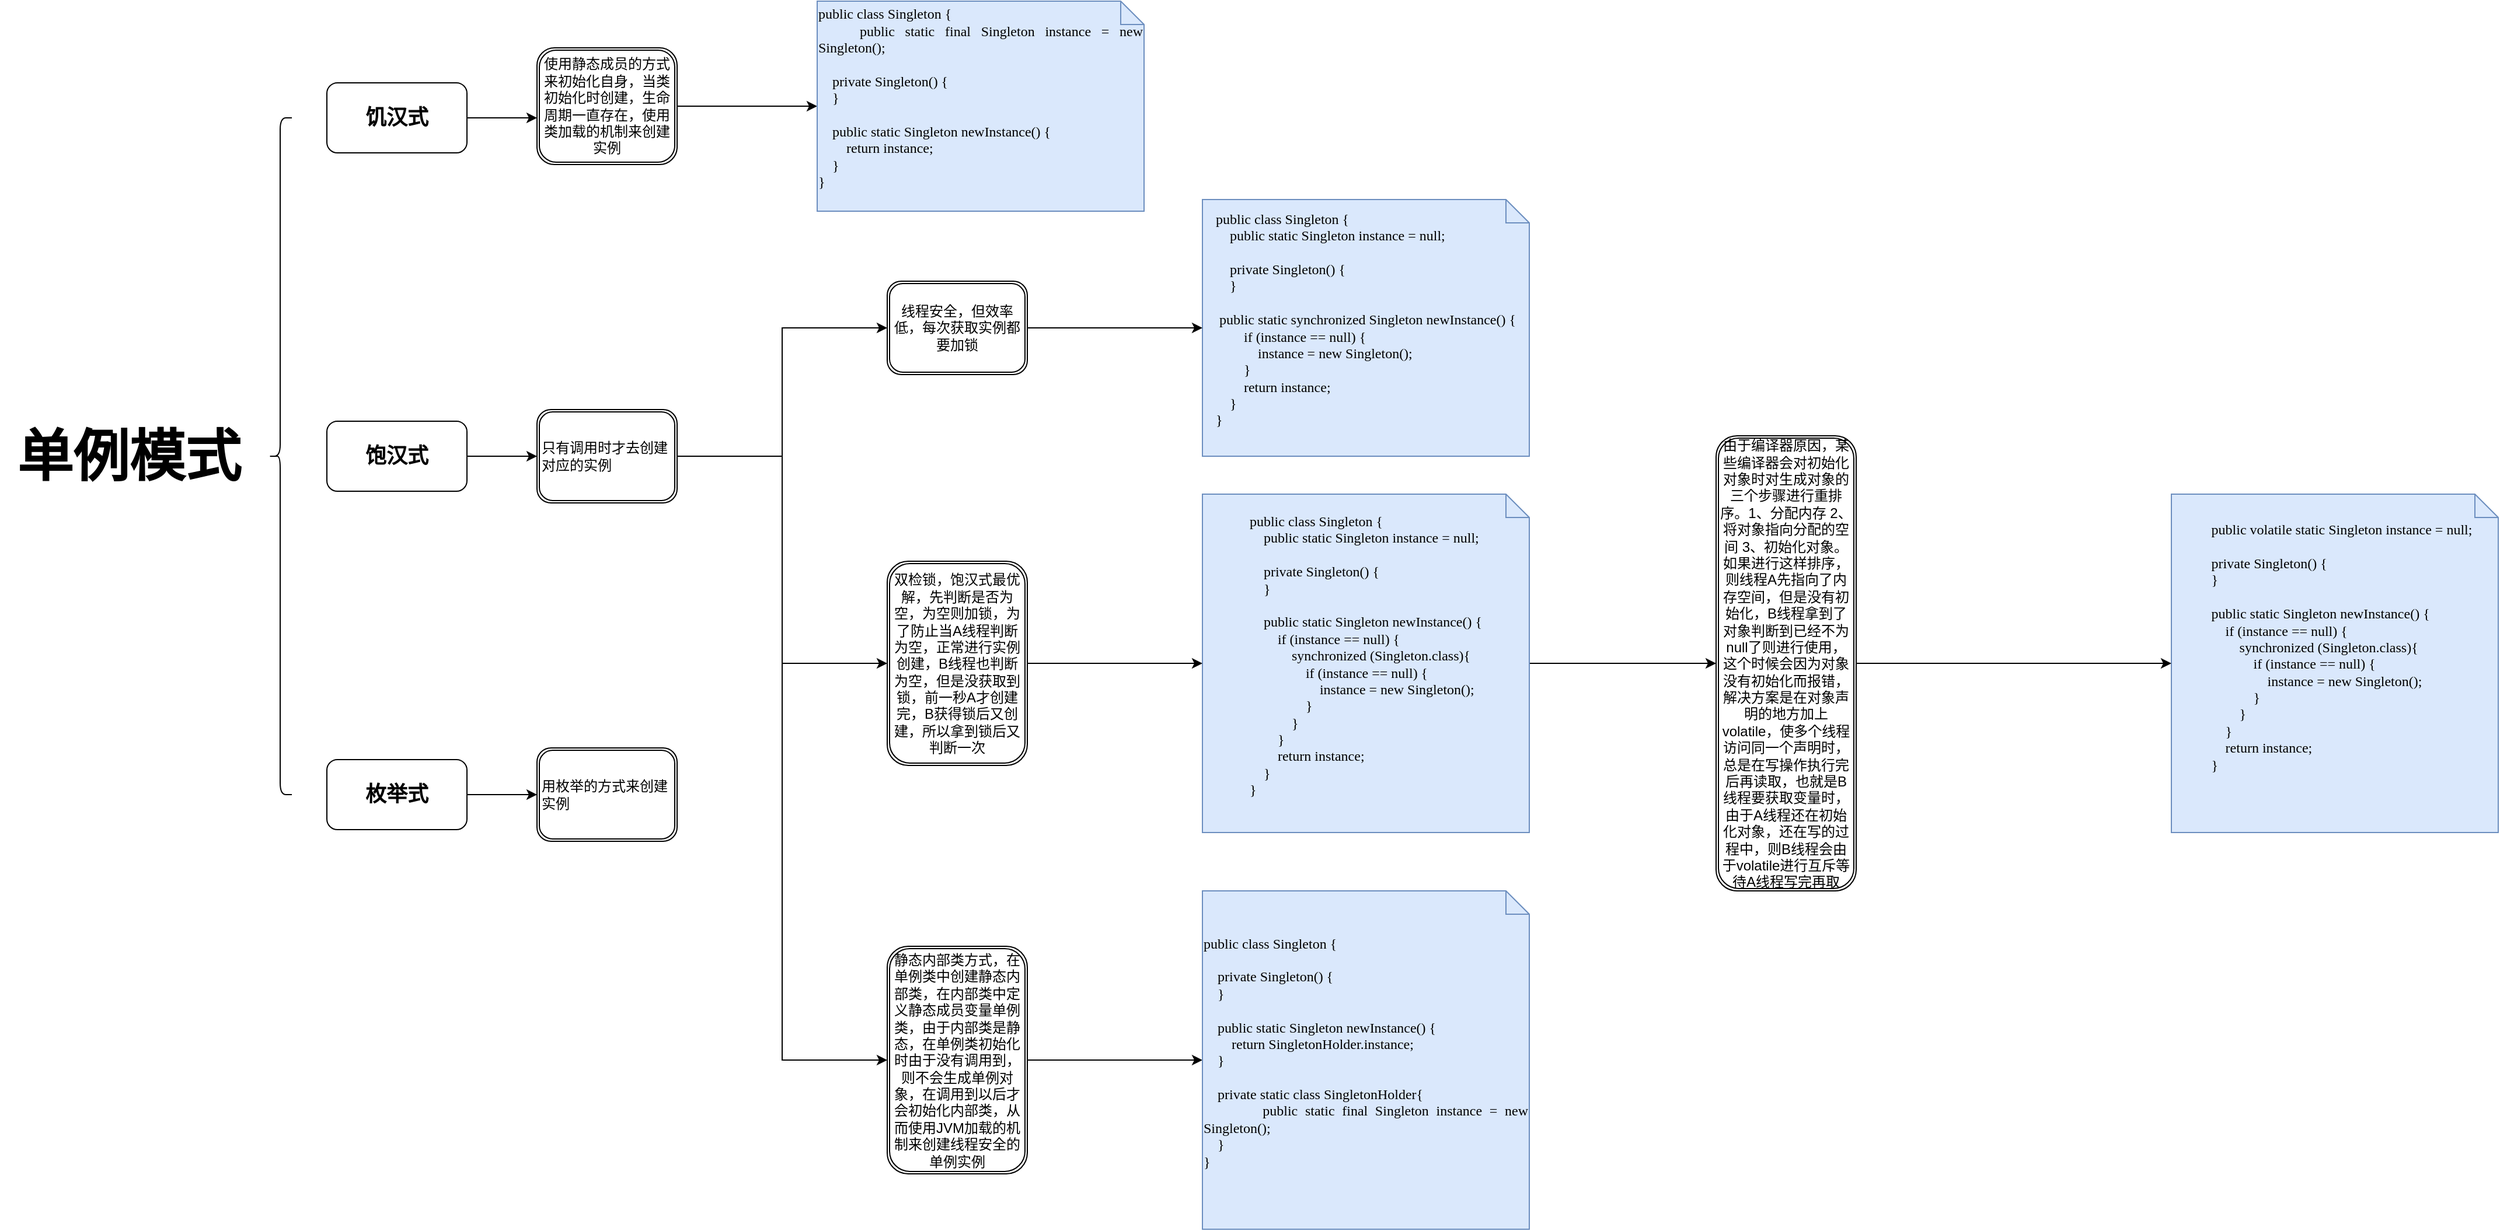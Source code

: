 <mxfile version="13.6.2" type="github">
  <diagram id="HceogB8nZZlcLV3kAq2E" name="Page-1">
    <mxGraphModel dx="2031" dy="2303" grid="1" gridSize="10" guides="1" tooltips="1" connect="1" arrows="1" fold="1" page="1" pageScale="1" pageWidth="827" pageHeight="1169" math="0" shadow="0">
      <root>
        <mxCell id="0" />
        <mxCell id="1" parent="0" />
        <mxCell id="4UymY73XuzZEumnYel4M-4" value="&lt;h1&gt;&lt;font face=&quot;Comic Sans MS&quot;&gt;单例模式&lt;/font&gt;&lt;/h1&gt;" style="text;strokeColor=none;fillColor=none;html=1;fontSize=24;fontStyle=1;verticalAlign=middle;align=center;" vertex="1" parent="1">
          <mxGeometry y="-740" width="220" height="40" as="geometry" />
        </mxCell>
        <mxCell id="4UymY73XuzZEumnYel4M-6" value="" style="shape=curlyBracket;whiteSpace=wrap;html=1;rounded=1;" vertex="1" parent="1">
          <mxGeometry x="230" y="-1010" width="20" height="580" as="geometry" />
        </mxCell>
        <mxCell id="4UymY73XuzZEumnYel4M-15" style="edgeStyle=orthogonalEdgeStyle;rounded=0;orthogonalLoop=1;jettySize=auto;html=1;entryX=0;entryY=0.5;entryDx=0;entryDy=0;" edge="1" parent="1" source="4UymY73XuzZEumnYel4M-8">
          <mxGeometry relative="1" as="geometry">
            <mxPoint x="460" y="-1010" as="targetPoint" />
          </mxGeometry>
        </mxCell>
        <mxCell id="4UymY73XuzZEumnYel4M-8" value="&lt;h2&gt;饥汉式&lt;/h2&gt;" style="rounded=1;whiteSpace=wrap;html=1;" vertex="1" parent="1">
          <mxGeometry x="280" y="-1040" width="120" height="60" as="geometry" />
        </mxCell>
        <mxCell id="4UymY73XuzZEumnYel4M-20" style="edgeStyle=orthogonalEdgeStyle;rounded=0;orthogonalLoop=1;jettySize=auto;html=1;entryX=0;entryY=0.5;entryDx=0;entryDy=0;" edge="1" parent="1" source="4UymY73XuzZEumnYel4M-11" target="4UymY73XuzZEumnYel4M-18">
          <mxGeometry relative="1" as="geometry" />
        </mxCell>
        <mxCell id="4UymY73XuzZEumnYel4M-11" value="&lt;h2&gt;饱汉式&lt;/h2&gt;" style="rounded=1;whiteSpace=wrap;html=1;" vertex="1" parent="1">
          <mxGeometry x="280" y="-750" width="120" height="60" as="geometry" />
        </mxCell>
        <mxCell id="4UymY73XuzZEumnYel4M-21" style="edgeStyle=orthogonalEdgeStyle;rounded=0;orthogonalLoop=1;jettySize=auto;html=1;entryX=0;entryY=0.5;entryDx=0;entryDy=0;" edge="1" parent="1" source="4UymY73XuzZEumnYel4M-12" target="4UymY73XuzZEumnYel4M-19">
          <mxGeometry relative="1" as="geometry" />
        </mxCell>
        <mxCell id="4UymY73XuzZEumnYel4M-12" value="&lt;h2&gt;枚举式&lt;/h2&gt;" style="rounded=1;whiteSpace=wrap;html=1;" vertex="1" parent="1">
          <mxGeometry x="280" y="-460" width="120" height="60" as="geometry" />
        </mxCell>
        <mxCell id="4UymY73XuzZEumnYel4M-23" style="edgeStyle=orthogonalEdgeStyle;rounded=0;orthogonalLoop=1;jettySize=auto;html=1;" edge="1" parent="1" source="4UymY73XuzZEumnYel4M-17" target="4UymY73XuzZEumnYel4M-22">
          <mxGeometry relative="1" as="geometry" />
        </mxCell>
        <mxCell id="4UymY73XuzZEumnYel4M-17" value="&lt;span style=&quot;text-align: left&quot;&gt;使用静态成员的方式来初始化自身，当类初始化时创建，生命周期一直存在，使用类加载的机制来创建实例&lt;/span&gt;" style="shape=ext;double=1;rounded=1;whiteSpace=wrap;html=1;" vertex="1" parent="1">
          <mxGeometry x="460" y="-1070" width="120" height="100" as="geometry" />
        </mxCell>
        <mxCell id="4UymY73XuzZEumnYel4M-28" style="edgeStyle=orthogonalEdgeStyle;rounded=0;orthogonalLoop=1;jettySize=auto;html=1;entryX=0;entryY=0.5;entryDx=0;entryDy=0;" edge="1" parent="1" source="4UymY73XuzZEumnYel4M-18" target="4UymY73XuzZEumnYel4M-26">
          <mxGeometry relative="1" as="geometry" />
        </mxCell>
        <mxCell id="4UymY73XuzZEumnYel4M-30" style="edgeStyle=orthogonalEdgeStyle;rounded=0;orthogonalLoop=1;jettySize=auto;html=1;entryX=0;entryY=0.5;entryDx=0;entryDy=0;" edge="1" parent="1" source="4UymY73XuzZEumnYel4M-18" target="4UymY73XuzZEumnYel4M-29">
          <mxGeometry relative="1" as="geometry" />
        </mxCell>
        <mxCell id="4UymY73XuzZEumnYel4M-37" style="edgeStyle=orthogonalEdgeStyle;rounded=0;orthogonalLoop=1;jettySize=auto;html=1;entryX=0;entryY=0.5;entryDx=0;entryDy=0;" edge="1" parent="1" source="4UymY73XuzZEumnYel4M-18" target="4UymY73XuzZEumnYel4M-36">
          <mxGeometry relative="1" as="geometry" />
        </mxCell>
        <mxCell id="4UymY73XuzZEumnYel4M-18" value="&lt;div&gt;只有调用时才去创建对应的实例&lt;/div&gt;" style="shape=ext;double=1;rounded=1;whiteSpace=wrap;html=1;align=left;" vertex="1" parent="1">
          <mxGeometry x="460" y="-760" width="120" height="80" as="geometry" />
        </mxCell>
        <mxCell id="4UymY73XuzZEumnYel4M-19" value="&lt;div&gt;&lt;span&gt;用枚举的方式来创建实例&lt;/span&gt;&lt;/div&gt;" style="shape=ext;double=1;rounded=1;whiteSpace=wrap;html=1;align=left;" vertex="1" parent="1">
          <mxGeometry x="460" y="-470" width="120" height="80" as="geometry" />
        </mxCell>
        <mxCell id="4UymY73XuzZEumnYel4M-22" value="&lt;div style=&quot;text-align: justify&quot;&gt;&lt;font face=&quot;Comic Sans MS&quot;&gt;public class Singleton {&lt;/font&gt;&lt;/div&gt;&lt;div style=&quot;text-align: justify&quot;&gt;&lt;font face=&quot;Comic Sans MS&quot;&gt;&amp;nbsp; &amp;nbsp; public static final Singleton instance = new Singleton();&lt;/font&gt;&lt;/div&gt;&lt;div style=&quot;text-align: justify&quot;&gt;&lt;font face=&quot;Comic Sans MS&quot;&gt;&amp;nbsp; &amp;nbsp;&amp;nbsp;&lt;/font&gt;&lt;/div&gt;&lt;div style=&quot;text-align: justify&quot;&gt;&lt;font face=&quot;Comic Sans MS&quot;&gt;&amp;nbsp; &amp;nbsp; private Singleton() {&lt;/font&gt;&lt;/div&gt;&lt;div style=&quot;text-align: justify&quot;&gt;&lt;font face=&quot;Comic Sans MS&quot;&gt;&amp;nbsp; &amp;nbsp; }&lt;/font&gt;&lt;/div&gt;&lt;div style=&quot;text-align: justify&quot;&gt;&lt;font face=&quot;Comic Sans MS&quot;&gt;&lt;br&gt;&lt;/font&gt;&lt;/div&gt;&lt;div style=&quot;text-align: justify&quot;&gt;&lt;font face=&quot;Comic Sans MS&quot;&gt;&amp;nbsp; &amp;nbsp; public static Singleton newInstance() {&lt;/font&gt;&lt;/div&gt;&lt;div style=&quot;text-align: justify&quot;&gt;&lt;font face=&quot;Comic Sans MS&quot;&gt;&amp;nbsp; &amp;nbsp; &amp;nbsp; &amp;nbsp; return instance;&lt;/font&gt;&lt;/div&gt;&lt;div style=&quot;text-align: justify&quot;&gt;&lt;font face=&quot;Comic Sans MS&quot;&gt;&amp;nbsp; &amp;nbsp; }&lt;/font&gt;&lt;/div&gt;&lt;div style=&quot;text-align: justify&quot;&gt;&lt;font face=&quot;Comic Sans MS&quot;&gt;}&lt;/font&gt;&lt;/div&gt;&lt;div style=&quot;text-align: justify&quot;&gt;&lt;br&gt;&lt;/div&gt;" style="shape=note;size=20;whiteSpace=wrap;html=1;strokeColor=#6c8ebf;fillColor=#dae8fc;" vertex="1" parent="1">
          <mxGeometry x="700" y="-1110" width="280" height="180" as="geometry" />
        </mxCell>
        <mxCell id="4UymY73XuzZEumnYel4M-24" value="&lt;div style=&quot;text-align: justify&quot;&gt;&lt;div&gt;&lt;font face=&quot;Comic Sans MS&quot;&gt;public class Singleton {&lt;/font&gt;&lt;/div&gt;&lt;div&gt;&lt;font face=&quot;Comic Sans MS&quot;&gt;&amp;nbsp; &amp;nbsp; public static Singleton instance = null;&lt;/font&gt;&lt;/div&gt;&lt;div&gt;&lt;font face=&quot;Comic Sans MS&quot;&gt;&lt;br&gt;&lt;/font&gt;&lt;/div&gt;&lt;div&gt;&lt;font face=&quot;Comic Sans MS&quot;&gt;&amp;nbsp; &amp;nbsp; private Singleton() {&lt;/font&gt;&lt;/div&gt;&lt;div&gt;&lt;font face=&quot;Comic Sans MS&quot;&gt;&amp;nbsp; &amp;nbsp; }&lt;/font&gt;&lt;/div&gt;&lt;div&gt;&lt;span style=&quot;font-family: &amp;#34;comic sans ms&amp;#34;&quot;&gt;&lt;br&gt;&lt;/span&gt;&lt;/div&gt;&lt;div&gt;&lt;span style=&quot;font-family: &amp;#34;comic sans ms&amp;#34;&quot;&gt;&amp;nbsp;public static synchronized Singleton newInstance() {&lt;/span&gt;&lt;br&gt;&lt;/div&gt;&lt;div&gt;&lt;font face=&quot;Comic Sans MS&quot;&gt;&amp;nbsp; &amp;nbsp; &amp;nbsp; &amp;nbsp; if (instance == null) {&lt;/font&gt;&lt;/div&gt;&lt;div&gt;&lt;font face=&quot;Comic Sans MS&quot;&gt;&amp;nbsp; &amp;nbsp; &amp;nbsp; &amp;nbsp; &amp;nbsp; &amp;nbsp; instance = new Singleton();&lt;/font&gt;&lt;/div&gt;&lt;div&gt;&lt;font face=&quot;Comic Sans MS&quot;&gt;&amp;nbsp; &amp;nbsp; &amp;nbsp; &amp;nbsp; }&lt;/font&gt;&lt;/div&gt;&lt;div&gt;&lt;font face=&quot;Comic Sans MS&quot;&gt;&amp;nbsp; &amp;nbsp; &amp;nbsp; &amp;nbsp; return instance;&lt;/font&gt;&lt;/div&gt;&lt;div&gt;&lt;font face=&quot;Comic Sans MS&quot;&gt;&amp;nbsp; &amp;nbsp; }&lt;/font&gt;&lt;/div&gt;&lt;div&gt;&lt;font face=&quot;Comic Sans MS&quot;&gt;}&lt;/font&gt;&lt;/div&gt;&lt;div&gt;&lt;br&gt;&lt;/div&gt;&lt;/div&gt;" style="shape=note;size=20;whiteSpace=wrap;html=1;strokeColor=#6c8ebf;fillColor=#dae8fc;" vertex="1" parent="1">
          <mxGeometry x="1030" y="-940" width="280" height="220" as="geometry" />
        </mxCell>
        <mxCell id="4UymY73XuzZEumnYel4M-34" style="edgeStyle=orthogonalEdgeStyle;rounded=0;orthogonalLoop=1;jettySize=auto;html=1;entryX=0;entryY=0.5;entryDx=0;entryDy=0;" edge="1" parent="1" source="4UymY73XuzZEumnYel4M-25" target="4UymY73XuzZEumnYel4M-33">
          <mxGeometry relative="1" as="geometry" />
        </mxCell>
        <mxCell id="4UymY73XuzZEumnYel4M-25" value="&lt;div style=&quot;text-align: justify&quot;&gt;&lt;div&gt;&lt;font face=&quot;Comic Sans MS&quot;&gt;public class Singleton {&lt;/font&gt;&lt;/div&gt;&lt;div&gt;&lt;font face=&quot;Comic Sans MS&quot;&gt;&amp;nbsp; &amp;nbsp; public static Singleton instance = null;&lt;/font&gt;&lt;/div&gt;&lt;div&gt;&lt;font face=&quot;Comic Sans MS&quot;&gt;&lt;br&gt;&lt;/font&gt;&lt;/div&gt;&lt;div&gt;&lt;font face=&quot;Comic Sans MS&quot;&gt;&amp;nbsp; &amp;nbsp; private Singleton() {&lt;/font&gt;&lt;/div&gt;&lt;div&gt;&lt;font face=&quot;Comic Sans MS&quot;&gt;&amp;nbsp; &amp;nbsp; }&lt;/font&gt;&lt;/div&gt;&lt;div&gt;&lt;font face=&quot;Comic Sans MS&quot;&gt;&lt;br&gt;&lt;/font&gt;&lt;/div&gt;&lt;div&gt;&lt;font face=&quot;Comic Sans MS&quot;&gt;&amp;nbsp; &amp;nbsp; public static Singleton newInstance() {&lt;/font&gt;&lt;/div&gt;&lt;div&gt;&lt;font face=&quot;Comic Sans MS&quot;&gt;&amp;nbsp; &amp;nbsp; &amp;nbsp; &amp;nbsp; if (instance == null) {&lt;/font&gt;&lt;/div&gt;&lt;div&gt;&lt;font face=&quot;Comic Sans MS&quot;&gt;&amp;nbsp; &amp;nbsp; &amp;nbsp; &amp;nbsp; &amp;nbsp; &amp;nbsp; synchronized (Singleton.class){&lt;/font&gt;&lt;/div&gt;&lt;div&gt;&lt;font face=&quot;Comic Sans MS&quot;&gt;&amp;nbsp; &amp;nbsp; &amp;nbsp; &amp;nbsp; &amp;nbsp; &amp;nbsp; &amp;nbsp; &amp;nbsp; if (instance == null) {&lt;/font&gt;&lt;/div&gt;&lt;div&gt;&lt;font face=&quot;Comic Sans MS&quot;&gt;&amp;nbsp; &amp;nbsp; &amp;nbsp; &amp;nbsp; &amp;nbsp; &amp;nbsp; &amp;nbsp; &amp;nbsp; &amp;nbsp; &amp;nbsp; instance = new Singleton();&lt;/font&gt;&lt;/div&gt;&lt;div&gt;&lt;font face=&quot;Comic Sans MS&quot;&gt;&amp;nbsp; &amp;nbsp; &amp;nbsp; &amp;nbsp; &amp;nbsp; &amp;nbsp; &amp;nbsp; &amp;nbsp; }&lt;/font&gt;&lt;/div&gt;&lt;div&gt;&lt;font face=&quot;Comic Sans MS&quot;&gt;&amp;nbsp; &amp;nbsp; &amp;nbsp; &amp;nbsp; &amp;nbsp; &amp;nbsp; }&lt;/font&gt;&lt;/div&gt;&lt;div&gt;&lt;font face=&quot;Comic Sans MS&quot;&gt;&amp;nbsp; &amp;nbsp; &amp;nbsp; &amp;nbsp; }&lt;/font&gt;&lt;/div&gt;&lt;div&gt;&lt;font face=&quot;Comic Sans MS&quot;&gt;&amp;nbsp; &amp;nbsp; &amp;nbsp; &amp;nbsp; return instance;&lt;/font&gt;&lt;/div&gt;&lt;div&gt;&lt;font face=&quot;Comic Sans MS&quot;&gt;&amp;nbsp; &amp;nbsp; }&lt;/font&gt;&lt;/div&gt;&lt;div&gt;&lt;font face=&quot;Comic Sans MS&quot;&gt;}&lt;/font&gt;&lt;/div&gt;&lt;div&gt;&lt;br&gt;&lt;/div&gt;&lt;/div&gt;" style="shape=note;size=20;whiteSpace=wrap;html=1;strokeColor=#6c8ebf;fillColor=#dae8fc;" vertex="1" parent="1">
          <mxGeometry x="1030" y="-687.5" width="280" height="290" as="geometry" />
        </mxCell>
        <mxCell id="4UymY73XuzZEumnYel4M-27" style="edgeStyle=orthogonalEdgeStyle;rounded=0;orthogonalLoop=1;jettySize=auto;html=1;" edge="1" parent="1" source="4UymY73XuzZEumnYel4M-26" target="4UymY73XuzZEumnYel4M-24">
          <mxGeometry relative="1" as="geometry" />
        </mxCell>
        <mxCell id="4UymY73XuzZEumnYel4M-26" value="线程安全，但效率低，每次获取实例都要加锁" style="shape=ext;double=1;rounded=1;whiteSpace=wrap;html=1;fillColor=#ffffff;gradientColor=#ffffff;" vertex="1" parent="1">
          <mxGeometry x="760" y="-870" width="120" height="80" as="geometry" />
        </mxCell>
        <mxCell id="4UymY73XuzZEumnYel4M-31" style="edgeStyle=orthogonalEdgeStyle;rounded=0;orthogonalLoop=1;jettySize=auto;html=1;entryX=0;entryY=0.5;entryDx=0;entryDy=0;entryPerimeter=0;" edge="1" parent="1" source="4UymY73XuzZEumnYel4M-29" target="4UymY73XuzZEumnYel4M-25">
          <mxGeometry relative="1" as="geometry" />
        </mxCell>
        <mxCell id="4UymY73XuzZEumnYel4M-29" value="双检锁，饱汉式最优解，先判断是否为空，为空则加锁，为了防止当A线程判断为空，正常进行实例创建，B线程也判断为空，但是没获取到锁，前一秒A才创建完，B获得锁后又创建，所以拿到锁后又判断一次" style="shape=ext;double=1;rounded=1;whiteSpace=wrap;html=1;fillColor=#ffffff;gradientColor=#ffffff;" vertex="1" parent="1">
          <mxGeometry x="760" y="-630" width="120" height="175" as="geometry" />
        </mxCell>
        <mxCell id="4UymY73XuzZEumnYel4M-32" value="&lt;div style=&quot;text-align: justify&quot;&gt;&lt;div&gt;&lt;div&gt;&lt;font face=&quot;Comic Sans MS&quot;&gt;&amp;nbsp; &amp;nbsp; public volatile static Singleton instance = null;&lt;/font&gt;&lt;/div&gt;&lt;div&gt;&lt;font face=&quot;Comic Sans MS&quot;&gt;&lt;br&gt;&lt;/font&gt;&lt;/div&gt;&lt;div&gt;&lt;font face=&quot;Comic Sans MS&quot;&gt;&amp;nbsp; &amp;nbsp; private Singleton() {&lt;/font&gt;&lt;/div&gt;&lt;div&gt;&lt;font face=&quot;Comic Sans MS&quot;&gt;&amp;nbsp; &amp;nbsp; }&lt;/font&gt;&lt;/div&gt;&lt;div&gt;&lt;font face=&quot;Comic Sans MS&quot;&gt;&lt;br&gt;&lt;/font&gt;&lt;/div&gt;&lt;div&gt;&lt;font face=&quot;Comic Sans MS&quot;&gt;&amp;nbsp; &amp;nbsp; public static Singleton newInstance() {&lt;/font&gt;&lt;/div&gt;&lt;div&gt;&lt;font face=&quot;Comic Sans MS&quot;&gt;&amp;nbsp; &amp;nbsp; &amp;nbsp; &amp;nbsp; if (instance == null) {&lt;/font&gt;&lt;/div&gt;&lt;div&gt;&lt;font face=&quot;Comic Sans MS&quot;&gt;&amp;nbsp; &amp;nbsp; &amp;nbsp; &amp;nbsp; &amp;nbsp; &amp;nbsp; synchronized (Singleton.class){&lt;/font&gt;&lt;/div&gt;&lt;div&gt;&lt;font face=&quot;Comic Sans MS&quot;&gt;&amp;nbsp; &amp;nbsp; &amp;nbsp; &amp;nbsp; &amp;nbsp; &amp;nbsp; &amp;nbsp; &amp;nbsp; if (instance == null) {&lt;/font&gt;&lt;/div&gt;&lt;div&gt;&lt;font face=&quot;Comic Sans MS&quot;&gt;&amp;nbsp; &amp;nbsp; &amp;nbsp; &amp;nbsp; &amp;nbsp; &amp;nbsp; &amp;nbsp; &amp;nbsp; &amp;nbsp; &amp;nbsp; instance = new Singleton();&lt;/font&gt;&lt;/div&gt;&lt;div&gt;&lt;font face=&quot;Comic Sans MS&quot;&gt;&amp;nbsp; &amp;nbsp; &amp;nbsp; &amp;nbsp; &amp;nbsp; &amp;nbsp; &amp;nbsp; &amp;nbsp; }&lt;/font&gt;&lt;/div&gt;&lt;div&gt;&lt;font face=&quot;Comic Sans MS&quot;&gt;&amp;nbsp; &amp;nbsp; &amp;nbsp; &amp;nbsp; &amp;nbsp; &amp;nbsp; }&lt;/font&gt;&lt;/div&gt;&lt;div&gt;&lt;font face=&quot;Comic Sans MS&quot;&gt;&amp;nbsp; &amp;nbsp; &amp;nbsp; &amp;nbsp; }&lt;/font&gt;&lt;/div&gt;&lt;div&gt;&lt;font face=&quot;Comic Sans MS&quot;&gt;&amp;nbsp; &amp;nbsp; &amp;nbsp; &amp;nbsp; return instance;&lt;/font&gt;&lt;/div&gt;&lt;div&gt;&lt;font face=&quot;Comic Sans MS&quot;&gt;&amp;nbsp; &amp;nbsp; }&lt;/font&gt;&lt;/div&gt;&lt;/div&gt;&lt;div&gt;&lt;br&gt;&lt;/div&gt;&lt;div&gt;&lt;br&gt;&lt;/div&gt;&lt;/div&gt;" style="shape=note;size=20;whiteSpace=wrap;html=1;strokeColor=#6c8ebf;fillColor=#dae8fc;" vertex="1" parent="1">
          <mxGeometry x="1860" y="-687.5" width="280" height="290" as="geometry" />
        </mxCell>
        <mxCell id="4UymY73XuzZEumnYel4M-35" style="edgeStyle=orthogonalEdgeStyle;rounded=0;orthogonalLoop=1;jettySize=auto;html=1;" edge="1" parent="1" source="4UymY73XuzZEumnYel4M-33" target="4UymY73XuzZEumnYel4M-32">
          <mxGeometry relative="1" as="geometry" />
        </mxCell>
        <mxCell id="4UymY73XuzZEumnYel4M-33" value="由于编译器原因，某些编译器会对初始化对象时对生成对象的三个步骤进行重排序。1、分配内存 2、将对象指向分配的空间 3、初始化对象。如果进行这样排序，则线程A先指向了内存空间，但是没有初始化，B线程拿到了对象判断到已经不为null了则进行使用，这个时候会因为对象没有初始化而报错，解决方案是在对象声明的地方加上volatile，使多个线程访问同一个声明时，总是在写操作执行完后再读取，也就是B线程要获取变量时，由于A线程还在初始化对象，还在写的过程中，则B线程会由于volatile进行互斥等待A线程写完再取" style="shape=ext;double=1;rounded=1;whiteSpace=wrap;html=1;fillColor=#ffffff;gradientColor=#ffffff;" vertex="1" parent="1">
          <mxGeometry x="1470" y="-737.5" width="120" height="390" as="geometry" />
        </mxCell>
        <mxCell id="4UymY73XuzZEumnYel4M-39" style="edgeStyle=orthogonalEdgeStyle;rounded=0;orthogonalLoop=1;jettySize=auto;html=1;" edge="1" parent="1" source="4UymY73XuzZEumnYel4M-36" target="4UymY73XuzZEumnYel4M-38">
          <mxGeometry relative="1" as="geometry" />
        </mxCell>
        <mxCell id="4UymY73XuzZEumnYel4M-36" value="静态内部类方式，在单例类中创建静态内部类，在内部类中定义静态成员变量单例类，由于内部类是静态，在单例类初始化时由于没有调用到，则不会生成单例对象，在调用到以后才会初始化内部类，从而使用JVM加载的机制来创建线程安全的单例实例" style="shape=ext;double=1;rounded=1;whiteSpace=wrap;html=1;fillColor=#ffffff;gradientColor=#ffffff;" vertex="1" parent="1">
          <mxGeometry x="760" y="-300" width="120" height="195" as="geometry" />
        </mxCell>
        <mxCell id="4UymY73XuzZEumnYel4M-38" value="&lt;div style=&quot;text-align: justify&quot;&gt;&lt;div&gt;&lt;div&gt;&lt;font face=&quot;Comic Sans MS&quot;&gt;public class Singleton {&lt;/font&gt;&lt;/div&gt;&lt;div&gt;&lt;font face=&quot;Comic Sans MS&quot;&gt;&lt;br&gt;&lt;/font&gt;&lt;/div&gt;&lt;div&gt;&lt;font face=&quot;Comic Sans MS&quot;&gt;&amp;nbsp; &amp;nbsp; private Singleton() {&lt;/font&gt;&lt;/div&gt;&lt;div&gt;&lt;font face=&quot;Comic Sans MS&quot;&gt;&amp;nbsp; &amp;nbsp; }&lt;/font&gt;&lt;/div&gt;&lt;div&gt;&lt;font face=&quot;Comic Sans MS&quot;&gt;&lt;br&gt;&lt;/font&gt;&lt;/div&gt;&lt;div&gt;&lt;font face=&quot;Comic Sans MS&quot;&gt;&amp;nbsp; &amp;nbsp; public static Singleton newInstance() {&lt;/font&gt;&lt;/div&gt;&lt;div&gt;&lt;font face=&quot;Comic Sans MS&quot;&gt;&amp;nbsp; &amp;nbsp; &amp;nbsp; &amp;nbsp; return SingletonHolder.instance;&lt;/font&gt;&lt;/div&gt;&lt;div&gt;&lt;font face=&quot;Comic Sans MS&quot;&gt;&amp;nbsp; &amp;nbsp; }&lt;/font&gt;&lt;/div&gt;&lt;div&gt;&lt;font face=&quot;Comic Sans MS&quot;&gt;&lt;br&gt;&lt;/font&gt;&lt;/div&gt;&lt;div&gt;&lt;font face=&quot;Comic Sans MS&quot;&gt;&amp;nbsp; &amp;nbsp; private static class SingletonHolder{&lt;/font&gt;&lt;/div&gt;&lt;div&gt;&lt;font face=&quot;Comic Sans MS&quot;&gt;&amp;nbsp; &amp;nbsp; &amp;nbsp; &amp;nbsp; public static final Singleton instance = new Singleton();&lt;/font&gt;&lt;/div&gt;&lt;div&gt;&lt;font face=&quot;Comic Sans MS&quot;&gt;&amp;nbsp; &amp;nbsp; }&lt;/font&gt;&lt;/div&gt;&lt;div&gt;&lt;font face=&quot;Comic Sans MS&quot;&gt;}&lt;/font&gt;&lt;/div&gt;&lt;/div&gt;&lt;div&gt;&lt;br&gt;&lt;/div&gt;&lt;/div&gt;" style="shape=note;size=20;whiteSpace=wrap;html=1;strokeColor=#6c8ebf;fillColor=#dae8fc;" vertex="1" parent="1">
          <mxGeometry x="1030" y="-347.5" width="280" height="290" as="geometry" />
        </mxCell>
      </root>
    </mxGraphModel>
  </diagram>
</mxfile>
